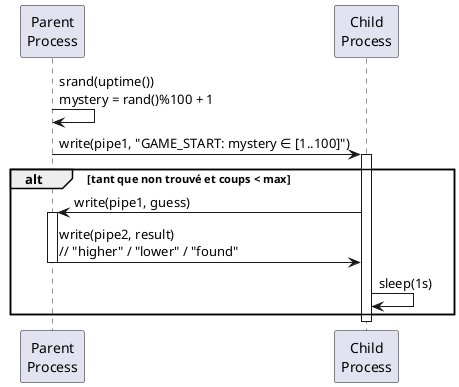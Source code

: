 @startuml Devine
participant Parent as "Parent\nProcess"
participant Child  as "Child\nProcess"

Parent -> Parent : srand(uptime())\nmystery = rand()%100 + 1
Parent -> Child  : write(pipe1, "GAME_START: mystery ∈ [1..100]")
activate Child

alt tant que non trouvé et coups < max
    Child -> Parent : write(pipe1, guess)
    activate Parent
    Parent -> Child : write(pipe2, result)\n// "higher" / "lower" / "found"
    deactivate Parent
    Child -> Child  : sleep(1s)
end

deactivate Child
@enduml
